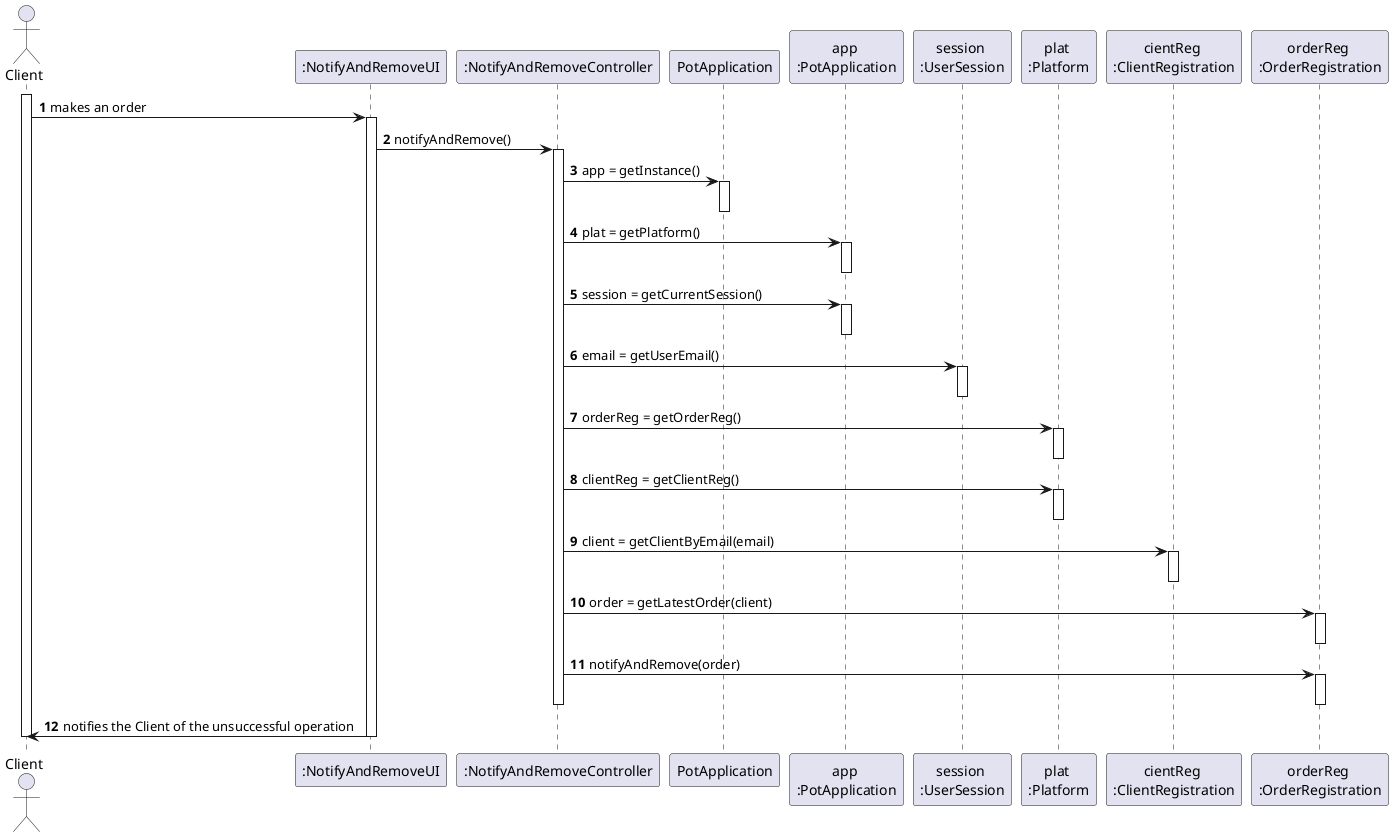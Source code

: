 @startuml
autonumber
actor "Client" as Client

participant ":NotifyAndRemoveUI" as UI
participant ":NotifyAndRemoveController" as CTRL
participant "PotApplication" as PA
participant "app \n:PotApplication" as APA
participant "session \n:UserSession" as US
participant "plat \n:Platform" as PLAT
participant "cientReg \n:ClientRegistration" as CR
participant "orderReg \n:OrderRegistration" as RF


activate Client

Client -> UI : makes an order
activate UI
UI -> CTRL : notifyAndRemove()
activate CTRL
CTRL -> PA : app = getInstance()
activate PA
deactivate PA
CTRL -> APA : plat = getPlatform()
activate APA
deactivate APA

CTRL -> APA: session = getCurrentSession()
activate APA
deactivate APA

CTRL -> US: email = getUserEmail()
activate US
deactivate US
CTRL -> PLAT : orderReg = getOrderReg()
activate PLAT
deactivate PLAT
CTRL -> PLAT : clientReg = getClientReg()
activate PLAT
deactivate PLAT
CTRL -> CR : client = getClientByEmail(email)
activate CR
deactivate CR
CTRL -> RF : order = getLatestOrder(client)
activate RF
deactivate RF
CTRL -> RF : notifyAndRemove(order)
activate RF
deactivate RF
deactivate CTRL


UI -> Client : notifies the Client of the unsuccessful operation
deactivate UI

deactivate Client

@enduml
